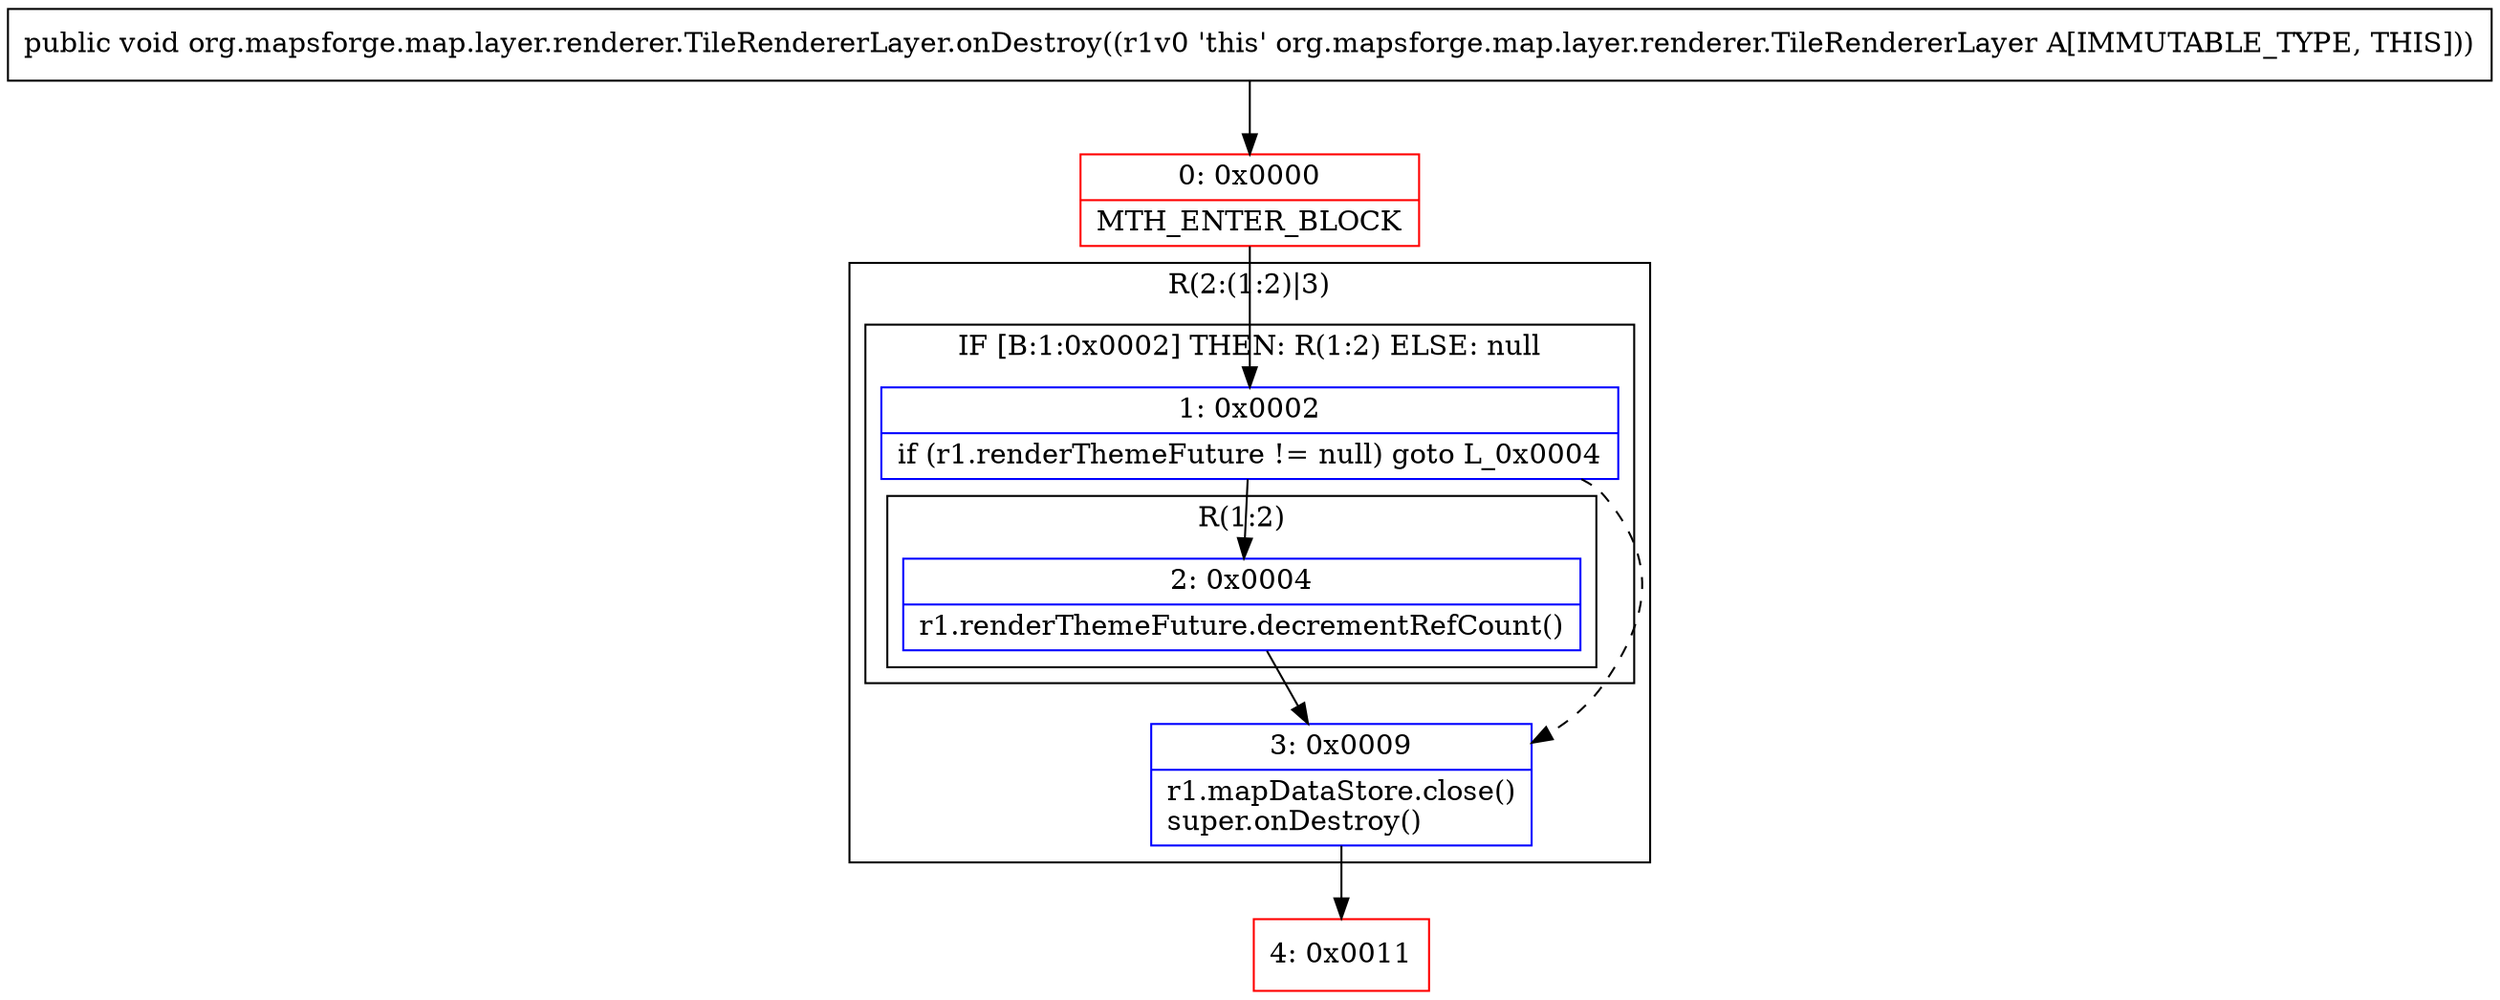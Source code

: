 digraph "CFG fororg.mapsforge.map.layer.renderer.TileRendererLayer.onDestroy()V" {
subgraph cluster_Region_476925663 {
label = "R(2:(1:2)|3)";
node [shape=record,color=blue];
subgraph cluster_IfRegion_1066888927 {
label = "IF [B:1:0x0002] THEN: R(1:2) ELSE: null";
node [shape=record,color=blue];
Node_1 [shape=record,label="{1\:\ 0x0002|if (r1.renderThemeFuture != null) goto L_0x0004\l}"];
subgraph cluster_Region_1698743613 {
label = "R(1:2)";
node [shape=record,color=blue];
Node_2 [shape=record,label="{2\:\ 0x0004|r1.renderThemeFuture.decrementRefCount()\l}"];
}
}
Node_3 [shape=record,label="{3\:\ 0x0009|r1.mapDataStore.close()\lsuper.onDestroy()\l}"];
}
Node_0 [shape=record,color=red,label="{0\:\ 0x0000|MTH_ENTER_BLOCK\l}"];
Node_4 [shape=record,color=red,label="{4\:\ 0x0011}"];
MethodNode[shape=record,label="{public void org.mapsforge.map.layer.renderer.TileRendererLayer.onDestroy((r1v0 'this' org.mapsforge.map.layer.renderer.TileRendererLayer A[IMMUTABLE_TYPE, THIS])) }"];
MethodNode -> Node_0;
Node_1 -> Node_2;
Node_1 -> Node_3[style=dashed];
Node_2 -> Node_3;
Node_3 -> Node_4;
Node_0 -> Node_1;
}

